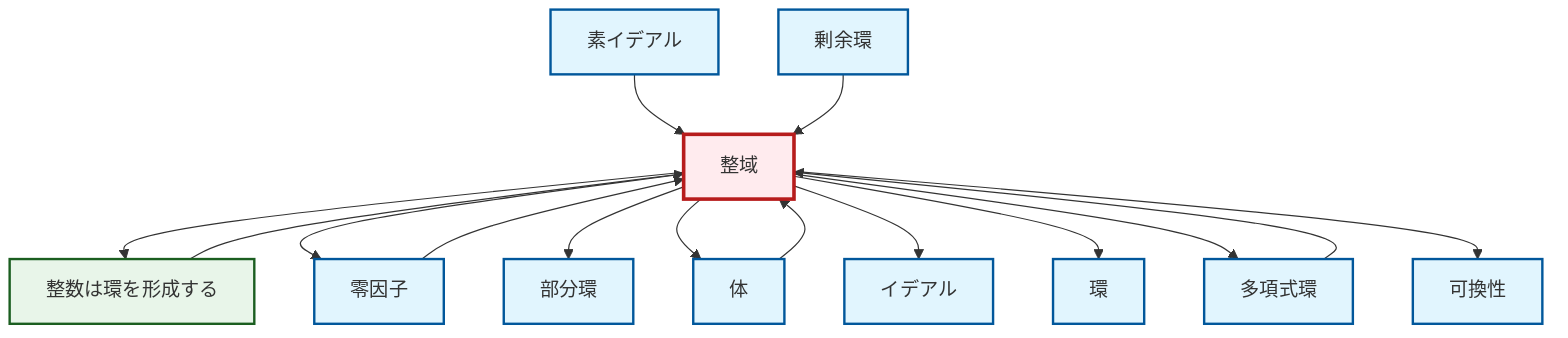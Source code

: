 graph TD
    classDef definition fill:#e1f5fe,stroke:#01579b,stroke-width:2px
    classDef theorem fill:#f3e5f5,stroke:#4a148c,stroke-width:2px
    classDef axiom fill:#fff3e0,stroke:#e65100,stroke-width:2px
    classDef example fill:#e8f5e9,stroke:#1b5e20,stroke-width:2px
    classDef current fill:#ffebee,stroke:#b71c1c,stroke-width:3px
    def-quotient-ring["剰余環"]:::definition
    def-commutativity["可換性"]:::definition
    def-subring["部分環"]:::definition
    def-zero-divisor["零因子"]:::definition
    def-prime-ideal["素イデアル"]:::definition
    ex-integers-ring["整数は環を形成する"]:::example
    def-integral-domain["整域"]:::definition
    def-ideal["イデアル"]:::definition
    def-ring["環"]:::definition
    def-polynomial-ring["多項式環"]:::definition
    def-field["体"]:::definition
    def-zero-divisor --> def-integral-domain
    def-integral-domain --> ex-integers-ring
    def-integral-domain --> def-zero-divisor
    ex-integers-ring --> def-integral-domain
    def-polynomial-ring --> def-integral-domain
    def-prime-ideal --> def-integral-domain
    def-integral-domain --> def-subring
    def-integral-domain --> def-field
    def-integral-domain --> def-ideal
    def-field --> def-integral-domain
    def-quotient-ring --> def-integral-domain
    def-integral-domain --> def-ring
    def-integral-domain --> def-polynomial-ring
    def-integral-domain --> def-commutativity
    class def-integral-domain current
